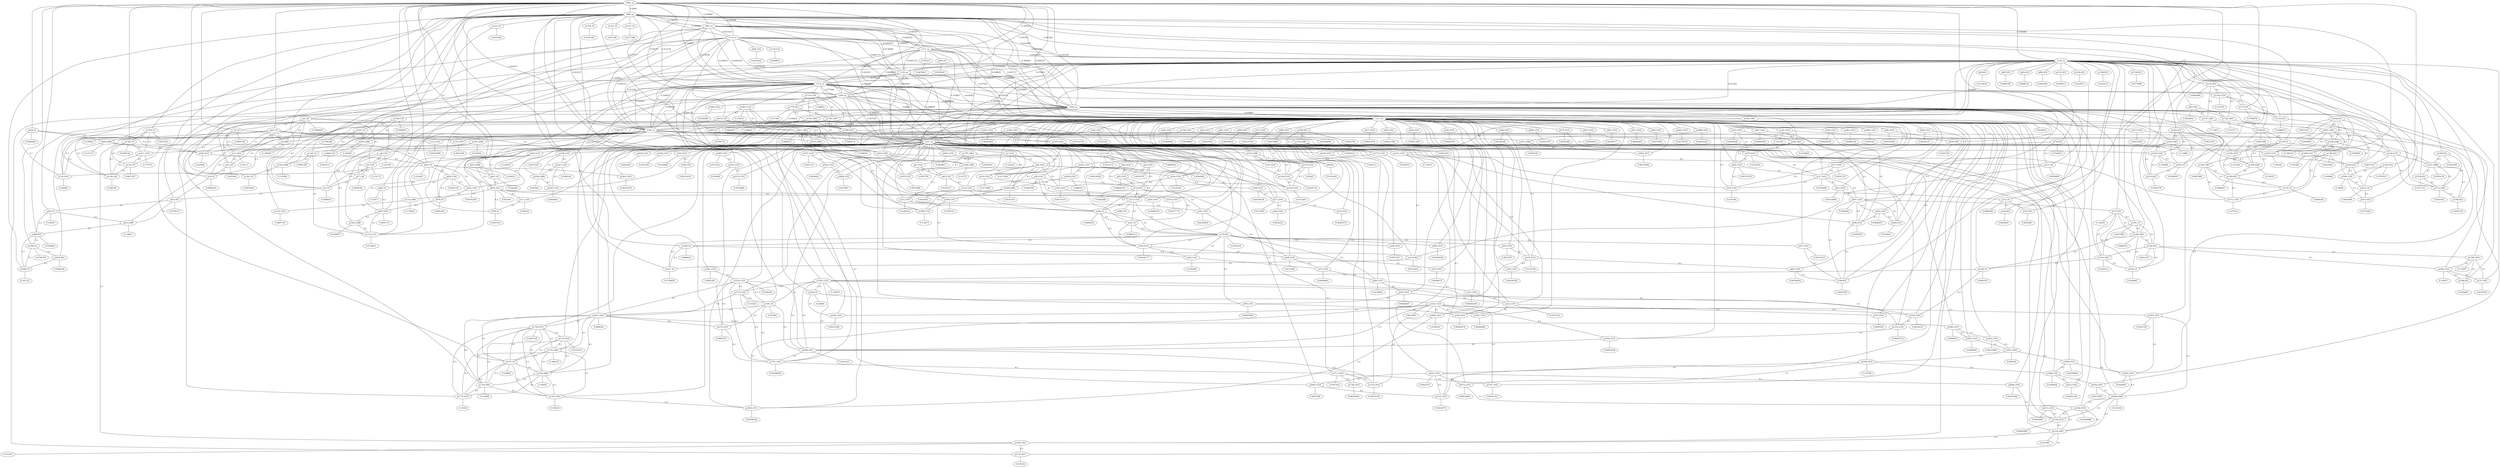 graph {
	"p2,2193" -- "c0"
	"c0" [ label="0.142522", pos="11.8237,97.9324!"];
	"p2,2193" -- "p44,1910" [label="0.1"]
	"p2,2193" -- "p61,1910" [label="0.1"]
	"p2,2193" -- "p103,1524" [label="0.1"]
	"p4,120" -- "c1"
	"c1" [ label="0.0568694", pos="54.2263,99.454!"];
	"p4,120" -- "p5,18" [label="0.1"]
	"p4,120" -- "p6,2086" [label="0.1"]
	"p4,120" -- "p8,2193" [label="0.1"]
	"p4,120" -- "p9,1524" [label="0.1"]
	"p4,120" -- "p11,1910" [label="0.1"]
	"p4,120" -- "p18,18" [label="0.1"]
	"p4,120" -- "p19,19" [label="0.1"]
	"p5,18" -- "c9"
	"c9" [ label="0.0694764", pos="62.9084,99.5173!"];
	"p5,18" -- "p6,2086" [label="0.1"]
	"p5,18" -- "p11,1910" [label="0.1"]
	"p5,18" -- "p16,120" [label="0.1"]
	"p6,2086" -- "c11"
	"c11" [ label="0.148559", pos="62.9979,99.4627!"];
	"p6,2086" -- "p11,1910" [label="0.1"]
	"p6,2086" -- "p16,120" [label="0.1"]
	"p6,2086" -- "p18,18" [label="0.1"]
	"p8,2193" -- "c12"
	"c12" [ label="0.191795", pos="45.3782,99.3213!"];
	"p8,2193" -- "p9,1524" [label="0.1"]
	"p8,2193" -- "p17,120" [label="0.1"]
	"p8,2193" -- "p19,19" [label="0.1"]
	"p9,1524" -- "c14"
	"c14" [ label="0.132172", pos="45.5682,99.3288!"];
	"p9,1524" -- "p17,120" [label="0.1"]
	"p9,1524" -- "p19,19" [label="0.1"]
	"p11,1910" -- "c15"
	"c15" [ label="0.16111", pos="63.1836,99.4218!"];
	"p11,1910" -- "p16,120" [label="0.1"]
	"p11,1910" -- "p18,18" [label="0.1"]
	"p13,2193" -- "c16"
	"c16" [ label="0.0212172", pos="17.2754,97.8716!"];
	"p13,2193" -- "p42,1910" [label="0.1"]
	"p13,2193" -- "p59,1910" [label="0.1"]
	"p13,2193" -- "p66,852" [label="0.1"]
	"p16,120" -- "c18"
	"c18" [ label="0.087464", pos="63.2299,99.1855!"];
	"p16,120" -- "p18,18" [label="0.1"]
	"p17,120" -- "c24"
	"c24" [ label="0.0848762", pos="45.2832,99.0046!"];
	"p17,120" -- "p19,19" [label="0.1"]
	"p18,18" -- "c32"
	"c32" [ label="0.0580293", pos="61.9515,90.4938!"];
	"p18,18" -- "p451,852" [label="0.1"]
	"p19,19" -- "c38"
	"c38" [ label="0.0586814", pos="46.5006,90.4053!"];
	"p19,19" -- "p451,852" [label="0.1"]
	"p29,2193" -- "c45"
	"c45" [ label="0.0993358", pos="13.6007,97.1271!"];
	"p29,2193" -- "p114,1910" [label="0.1"]
	"p29,2193" -- "p120,852" [label="0.1"]
	"p29,2193" -- "p123,1524" [label="0.1"]
	"p29,2193" -- "p146,18" [label="0.1"]
	"p42,1910" -- "c47"
	"c47" [ label="0.0019275", pos="15.3567,97.0042!"];
	"p42,1910" -- "p62,2193" [label="0.1"]
	"p42,1910" -- "p120,852" [label="0.1"]
	"p44,1910" -- "c48"
	"c48" [ label="0.0172282", pos="8.92765,94.2651!"];
	"p44,1910" -- "p85,2193" [label="0.1"]
	"p44,1910" -- "p103,1524" [label="0.1"]
	"p44,1910" -- "p153,2193" [label="0.1"]
	"p44,1910" -- "p160,1524" [label="0.1"]
	"p44,1910" -- "p165,2193" [label="0.1"]
	"p44,1910" -- "p217,2193" [label="0.1"]
	"p59,1910" -- "c50"
	"c50" [ label="0.00220024", pos="16.1513,95.9276!"];
	"p59,1910" -- "p62,2193" [label="0.1"]
	"p59,1910" -- "p120,852" [label="0.1"]
	"p61,1910" -- "c52"
	"c52" [ label="0.0387785", pos="9.09263,95.6397!"];
	"p61,1910" -- "p85,2193" [label="0.1"]
	"p62,2193" -- "c54"
	"c54" [ label="0.00644555", pos="14.4585,96.0921!"];
	"p62,2193" -- "p120,852" [label="0.1"]
	"p62,2193" -- "p123,1524" [label="0.1"]
	"p66,852" -- "c55"
	"c55" [ label="0.0101605", pos="19.7313,96.1707!"];
	"p85,2193" -- "c64"
	"c64" [ label="0.0105517", pos="10.1937,95.5317!"];
	"p85,2193" -- "p114,1910" [label="0.1"]
	"p90,852" -- "c69"
	"c69" [ label="0.0114834", pos="21.4779,95.4977!"];
	"p103,1524" -- "c74"
	"c74" [ label="0.0175986", pos="7.50011,94.7146!"];
	"p103,1524" -- "p165,2193" [label="0.1"]
	"p114,1910" -- "c76"
	"c76" [ label="0.0026055", pos="11.1254,94.5702!"];
	"p114,1910" -- "p123,1524" [label="0.1"]
	"p114,1910" -- "p146,18" [label="0.1"]
	"p114,1910" -- "p153,2193" [label="0.1"]
	"p120,852" -- "c78"
	"c78" [ label="0.0582468", pos="24.7301,94.5148!"];
	"p120,852" -- "p123,1524" [label="0.1"]
	"p120,852" -- "p131,18" [label="0.1"]
	"p120,852" -- "p146,18" [label="0.1"]
	"p120,852" -- "p163,19" [label="0.1"]
	"p123,1524" -- "c87"
	"c87" [ label="0.0961701", pos="13.1915,94.4514!"];
	"p123,1524" -- "p146,18" [label="0.1"]
	"p123,1524" -- "p163,19" [label="0.1"]
	"p123,1524" -- "p178,852" [label="0.1"]
	"p131,18" -- "c89"
	"c89" [ label="0.0680246", pos="36.358,94.5036!"];
	"p131,18" -- "p144,852" [label="0.1"]
	"p131,18" -- "p167,852" [label="0.1"]
	"p142,1910" -- "c91"
	"c91" [ label="0.0233322", pos="5.06556,93.7244!"];
	"p142,1910" -- "p160,1524" [label="0.1"]
	"p144,852" -- "c95"
	"c95" [ label="0.0465805", pos="36.8633,93.9053!"];
	"p145,1910" -- "c100"
	"c100" [ label="0.125329", pos="2.84277,92.484!"];
	"p145,1910" -- "p200,1863" [label="0.1"]
	"p145,1910" -- "p244,1863" [label="0.1"]
	"p146,18" -- "c102"
	"c102" [ label="0.0696934", pos="12.7645,94.0251!"];
	"p146,18" -- "p163,19" [label="0.1"]
	"p146,18" -- "p178,852" [label="0.1"]
	"p146,18" -- "p184,1910" [label="0.1"]
	"p153,2193" -- "c104"
	"c104" [ label="0.0196332", pos="9.94957,93.3567!"];
	"p153,2193" -- "p184,1910" [label="0.1"]
	"p153,2193" -- "p191,1910" [label="0.1"]
	"p160,1524" -- "c105"
	"c105" [ label="0.0145581", pos="6.74217,93.3378!"];
	"p160,1524" -- "p165,2193" [label="0.1"]
	"p160,1524" -- "p189,1910" [label="0.1"]
	"p163,19" -- "c107"
	"c107" [ label="0.0487213", pos="12.821,93.5109!"];
	"p163,19" -- "p178,852" [label="0.1"]
	"p163,19" -- "p184,1910" [label="0.1"]
	"p165,2193" -- "c108"
	"c108" [ label="0.00574331", pos="7.67268,92.9751!"];
	"p165,2193" -- "p191,1910" [label="0.1"]
	"p167,852" -- "c109"
	"c109" [ label="0.0625891", pos="36.7726,87.7184!"];
	"p178,852" -- "c117"
	"c117" [ label="0.0543414", pos="12.9991,78.6252!"];
	"p178,852" -- "p184,1910" [label="0.1"]
	"p178,852" -- "p202,2193" [label="0.1"]
	"p178,852" -- "p249,2193" [label="0.1"]
	"p178,852" -- "p309,2193" [label="0.1"]
	"p178,852" -- "p338,1910" [label="0.1"]
	"p178,852" -- "p400,1910" [label="0.1"]
	"p178,852" -- "p552,1910" [label="0.1"]
	"p178,852" -- "p597,1910" [label="0.1"]
	"p178,852" -- "p1209,18" [label="0.1"]
	"p178,852" -- "p1217,19" [label="0.1"]
	"p184,1910" -- "c125"
	"c125" [ label="0.00206777", pos="10.9705,92.4946!"];
	"p184,1910" -- "p202,2193" [label="0.1"]
	"p184,1910" -- "p206,2193" [label="0.1"]
	"p189,1910" -- "c126"
	"c126" [ label="0.00196728", pos="4.78798,91.8912!"];
	"p189,1910" -- "p217,2193" [label="0.1"]
	"p191,1910" -- "c128"
	"c128" [ label="0.00218629", pos="8.87231,92.2511!"];
	"p191,1910" -- "p206,2193" [label="0.1"]
	"p200,1863" -- "c131"
	"c131" [ label="0.0253702", pos="1.80312,91.3235!"];
	"p202,2193" -- "c133"
	"c133" [ label="0.0186481", pos="11.699,91.3348!"];
	"p202,2193" -- "p231,1910" [label="0.1"]
	"p206,2193" -- "c135"
	"c135" [ label="0.0115269", pos="9.75526,91.233!"];
	"p206,2193" -- "p231,1910" [label="0.1"]
	"p206,2193" -- "p235,1910" [label="0.1"]
	"p217,2193" -- "c137"
	"c137" [ label="0.0133483", pos="5.60328,90.8145!"];
	"p217,2193" -- "p219,1910" [label="0.1"]
	"p217,2193" -- "p242,1910" [label="0.1"]
	"p219,1910" -- "c138"
	"c138" [ label="0.00405576", pos="6.81358,90.1522!"];
	"p231,1910" -- "c140"
	"c140" [ label="0.00206641", pos="10.6687,90.2445!"];
	"p231,1910" -- "p249,2193" [label="0.1"]
	"p233,1910" -- "c142"
	"c142" [ label="0.00260282", pos="2.60742,89.6202!"];
	"p233,1910" -- "p244,1863" [label="0.1"]
	"p233,1910" -- "p279,2193" [label="0.1"]
	"p235,1910" -- "c143"
	"c143" [ label="0.0038673", pos="8.56386,90.0305!"];
	"p242,1910" -- "c144"
	"c144" [ label="0.0028232", pos="4.37224,89.5215!"];
	"p244,1863" -- "c145"
	"c145" [ label="0.0130864", pos="0.685096,88.6002!"];
	"p244,1863" -- "p279,2193" [label="0.1"]
	"p244,1863" -- "p302,1910" [label="0.1"]
	"p244,1863" -- "p317,1812" [label="0.1"]
	"p244,1863" -- "p333,2193" [label="0.1"]
	"p249,2193" -- "c148"
	"c148" [ label="0.0158693", pos="11.7136,89.4118!"];
	"p249,2193" -- "p251,1910" [label="0.1"]
	"p249,2193" -- "p293,1910" [label="0.1"]
	"p251,1910" -- "c149"
	"c149" [ label="0.00465206", pos="9.24375,88.8135!"];
	"p251,1910" -- "p312,2193" [label="0.1"]
	"p261,1910" -- "c152"
	"c152" [ label="0.00464984", pos="7.42716,88.8733!"];
	"p275,1910" -- "c155"
	"c155" [ label="0.0022088", pos="3.20756,88.3305!"];
	"p275,1910" -- "p279,2193" [label="0.1"]
	"p277,1910" -- "c156"
	"c156" [ label="0.0031733", pos="3.51924,86.7421!"];
	"p277,1910" -- "p317,1812" [label="0.1"]
	"p277,1910" -- "p333,2193" [label="0.1"]
	"p279,2193" -- "c158"
	"c158" [ label="0.0126262", pos="1.33101,88.2918!"];
	"p279,2193" -- "p302,1910" [label="0.1"]
	"p279,2193" -- "p317,1812" [label="0.1"]
	"p291,1910" -- "c160"
	"c160" [ label="0.00355922", pos="8.33611,87.8959!"];
	"p291,1910" -- "p312,2193" [label="0.1"]
	"p292,1910" -- "c162"
	"c162" [ label="0.00398647", pos="6.08469,87.4131!"];
	"p293,1910" -- "c163"
	"c163" [ label="0.00640647", pos="8.64907,86.2616!"];
	"p293,1910" -- "p309,2193" [label="0.1"]
	"p293,1910" -- "p312,2193" [label="0.1"]
	"p302,1910" -- "c164"
	"c164" [ label="0.00372978", pos="2.08683,87.1519!"];
	"p302,1910" -- "p317,1812" [label="0.1"]
	"p302,1910" -- "p333,2193" [label="0.1"]
	"p309,2193" -- "c166"
	"c166" [ label="0.00878845", pos="11.332,87.1041!"];
	"p309,2193" -- "p330,1910" [label="0.1"]
	"p312,2193" -- "c168"
	"c168" [ label="0.0151342", pos="9.2255,86.8715!"];
	"p312,2193" -- "p316,1910" [label="0.1"]
	"p312,2193" -- "p330,1910" [label="0.1"]
	"p316,1910" -- "c169"
	"c169" [ label="0.0043556", pos="6.79581,86.3149!"];
	"p317,1812" -- "c170"
	"c170" [ label="0.0150498", pos="0.268098,84.9969!"];
	"p317,1812" -- "p333,2193" [label="0.1"]
	"p317,1812" -- "p343,1910" [label="0.1"]
	"p317,1812" -- "p407,1524" [label="0.1"]
	"p330,1910" -- "c177"
	"c177" [ label="0.00494478", pos="9.02383,84.7785!"];
	"p333,2193" -- "c179"
	"c179" [ label="0.010148", pos="1.02869,86.0686!"];
	"p338,1910" -- "c181"
	"c181" [ label="0.0076747", pos="10.5057,84.4048!"];
	"p343,1910" -- "c182"
	"c182" [ label="0.00354994", pos="3.15582,84.4702!"];
	"p343,1910" -- "p407,1524" [label="0.1"]
	"p360,1910" -- "c183"
	"c183" [ label="0.00460854", pos="4.15943,83.5774!"];
	"p373,1910" -- "c186"
	"c186" [ label="0.00237034", pos="2.86085,84.0837!"];
	"p390,1910" -- "c187"
	"c187" [ label="0.00418594", pos="4.89745,82.4158!"];
	"p390,1910" -- "p546,2193" [label="0.1"]
	"p400,1910" -- "c189"
	"c189" [ label="0.00450638", pos="10.2628,82.1832!"];
	"p407,1524" -- "c190"
	"c190" [ label="0.0264693", pos="1.31593,79.7262!"];
	"p407,1524" -- "p445,1910" [label="0.1"]
	"p407,1524" -- "p546,2193" [label="0.1"]
	"p407,1524" -- "p589,2193" [label="0.1"]
	"p407,1524" -- "p706,852" [label="0.1"]
	"p407,1524" -- "p737,852" [label="0.1"]
	"p409,1910" -- "c193"
	"c193" [ label="0.00276887", pos="8.81094,82.6053!"];
	"p417,1910" -- "c196"
	"c196" [ label="0.00657616", pos="4.79364,82.2775!"];
	"p445,1910" -- "c197"
	"c197" [ label="0.00440957", pos="4.37585,79.9915!"];
	"p445,1910" -- "p546,2193" [label="0.1"]
	"p445,1910" -- "p589,2193" [label="0.1"]
	"p451,852" -- "c198"
	"c198" [ label="0.0578373", pos="66.4045,81.4355!"];
	"p451,852" -- "p452,18" [label="0.1"]
	"p451,852" -- "p453,2086" [label="0.1"]
	"p452,18" -- "c207"
	"c207" [ label="0.106507", pos="96.2369,81.5799!"];
	"p452,18" -- "p453,2086" [label="0.1"]
	"p452,18" -- "p489,852" [label="0.1"]
	"p453,2086" -- "c210"
	"c210" [ label="0.138011", pos="96.4362,81.5714!"];
	"p453,2086" -- "p489,852" [label="0.1"]
	"p456,1910" -- "c212"
	"c212" [ label="0.00421584", pos="7.48682,81.2463!"];
	"p489,852" -- "c213"
	"c213" [ label="0.0564843", pos="96.7653,63.8492!"];
	"p489,852" -- "p1580,18" [label="0.1"]
	"p489,852" -- "p1646,19" [label="0.1"]
	"p492,627" -- "c221"
	"c221" [ label="0.0529441", pos="23.9819,81.2168!"];
	"p504,1910" -- "c231"
	"c231" [ label="0.00417463", pos="10.7648,80.8109!"];
	"p507,1910" -- "c233"
	"c233" [ label="0.00444036", pos="7.53529,79.4277!"];
	"p507,1910" -- "p589,2193" [label="0.1"]
	"p536,1910" -- "c237"
	"c237" [ label="0.00645341", pos="6.56662,80.3373!"];
	"p546,2193" -- "c239"
	"c239" [ label="0.0196451", pos="2.52683,79.9893!"];
	"p548,1910" -- "c240"
	"c240" [ label="0.00194186", pos="9.40452,79.4419!"];
	"p548,1910" -- "p576,2193" [label="0.1"]
	"p552,1910" -- "c242"
	"c242" [ label="0.0023567", pos="11.6355,79.812!"];
	"p552,1910" -- "p576,2193" [label="0.1"]
	"p560,1910" -- "c244"
	"c244" [ label="0.00293038", pos="5.21014,78.9479!"];
	"p560,1910" -- "p589,2193" [label="0.1"]
	"p576,2193" -- "c246"
	"c246" [ label="0.0114706", pos="10.3033,78.4664!"];
	"p576,2193" -- "p578,1910" [label="0.1"]
	"p576,2193" -- "p603,1910" [label="0.1"]
	"p578,1910" -- "c249"
	"c249" [ label="0.00329345", pos="8.3961,78.4012!"];
	"p589,2193" -- "c251"
	"c251" [ label="0.0108338", pos="4.18829,77.8876!"];
	"p589,2193" -- "p706,852" [label="0.1"]
	"p597,1910" -- "c252"
	"c252" [ label="0.00191516", pos="11.1731,77.4194!"];
	"p597,1910" -- "p706,852" [label="0.1"]
	"p603,1910" -- "c253"
	"c253" [ label="0.00194924", pos="9.22752,77.3462!"];
	"p603,1910" -- "p706,852" [label="0.1"]
	"p604,1910" -- "c254"
	"c254" [ label="0.00203151", pos="7.37374,77.3601!"];
	"p604,1910" -- "p706,852" [label="0.1"]
	"p620,2193" -- "c256"
	"c256" [ label="0.119019", pos="60.929,76.916!"];
	"p620,2193" -- "p632,2086" [label="0.1"]
	"p620,2193" -- "p641,18" [label="0.1"]
	"p620,2193" -- "p659,1812" [label="0.1"]
	"p627,18" -- "c259"
	"c259" [ label="0.238401", pos="69.4236,77.1261!"];
	"p627,18" -- "p629,2086" [label="0.1"]
	"p627,18" -- "p630,1910" [label="0.1"]
	"p627,18" -- "p718,1910" [label="0.1"]
	"p627,18" -- "p731,1910" [label="0.1"]
	"p627,18" -- "p735,1910" [label="0.1"]
	"p627,18" -- "p745,2193" [label="0.1"]
	"p628,18" -- "c266"
	"c266" [ label="0.0969692", pos="74.125,77.0135!"];
	"p628,18" -- "p629,2086" [label="0.1"]
	"p628,18" -- "p630,1910" [label="0.1"]
	"p628,18" -- "p718,1910" [label="0.1"]
	"p629,2086" -- "c269"
	"c269" [ label="0.141572", pos="74.2876,76.9325!"];
	"p629,2086" -- "p630,1910" [label="0.1"]
	"p629,2086" -- "p643,18" [label="0.1"]
	"p629,2086" -- "p718,1910" [label="0.1"]
	"p630,1910" -- "c270"
	"c270" [ label="0.203906", pos="74.4794,76.957!"];
	"p630,1910" -- "p643,18" [label="0.1"]
	"p632,2086" -- "c272"
	"c272" [ label="0.326032", pos="60.791,76.7142!"];
	"p632,2086" -- "p641,18" [label="0.1"]
	"p632,2086" -- "p659,1812" [label="0.1"]
	"p641,18" -- "c274"
	"c274" [ label="0.246294", pos="60.7558,76.7567!"];
	"p641,18" -- "p659,1812" [label="0.1"]
	"p643,18" -- "c280"
	"c280" [ label="0.162447", pos="74.5713,73.8481!"];
	"p643,18" -- "p718,1910" [label="0.1"]
	"p643,18" -- "p824,1524" [label="0.1"]
	"p643,18" -- "p832,1910" [label="0.1"]
	"p643,18" -- "p926,1910" [label="0.1"]
	"p643,18" -- "p1003,1910" [label="0.1"]
	"p657,852" -- "c290"
	"c290" [ label="0.0634952", pos="47.8125,71.5035!"];
	"p657,852" -- "p1146,1863" [label="0.1"]
	"p657,852" -- "p1147,1863" [label="0.1"]
	"p659,1812" -- "c298"
	"c298" [ label="0.061961", pos="60.6162,71.1487!"];
	"p659,1812" -- "p771,2193" [label="0.1"]
	"p659,1812" -- "p798,19" [label="0.1"]
	"p659,1812" -- "p920,1910" [label="0.1"]
	"p659,1812" -- "p1014,1910" [label="0.1"]
	"p659,1812" -- "p1116,2086" [label="0.1"]
	"p706,852" -- "c305"
	"c305" [ label="0.0565209", pos="7.76685,76.0098!"];
	"p718,1910" -- "c313"
	"c313" [ label="0.244405", pos="68.1163,71.6286!"];
	"p731,1910" -- "c317"
	"c317" [ label="0.00318289", pos="67.8262,75.1584!"];
	"p735,1910" -- "c318"
	"c318" [ label="0.0051365", pos="69.6663,75.1198!"];
	"p737,852" -- "c319"
	"c319" [ label="0.130283", pos="3.59037,67.2373!"];
	"p737,852" -- "p1291,19" [label="0.1"]
	"p737,852" -- "p1294,1863" [label="0.1"]
	"p737,852" -- "p1314,1863" [label="0.1"]
	"p737,852" -- "p1320,19" [label="0.1"]
	"p739,627" -- "c327"
	"c327" [ label="0.0476623", pos="21.2629,72.9469!"];
	"p745,2193" -- "c335"
	"c335" [ label="0.0318684", pos="64.1799,75.2413!"];
	"p745,2193" -- "p786,1910" [label="0.1"]
	"p771,2193" -- "c336"
	"c336" [ label="0.030144", pos="62.089,74.9953!"];
	"p771,2193" -- "p798,19" [label="0.1"]
	"p776,852" -- "c337"
	"c337" [ label="0.0744653", pos="7.85742,69.567!"];
	"p776,852" -- "p1211,2193" [label="0.1"]
	"p776,852" -- "p1215,18" [label="0.1"]
	"p786,1910" -- "c345"
	"c345" [ label="0.00235432", pos="65.4238,74.6273!"];
	"p798,19" -- "c347"
	"c347" [ label="0.0947632", pos="60.5708,74.2!"];
	"p807,852" -- "c352"
	"c352" [ label="0.0898789", pos="47.8481,73.8989!"];
	"p808,1910" -- "c357"
	"c357" [ label="0.00252767", pos="66.5054,73.8193!"];
	"p810,1910" -- "c360"
	"c360" [ label="0.00504011", pos="68.2865,73.7556!"];
	"p822,1910" -- "c362"
	"c362" [ label="0.00188717", pos="71.6296,73.384!"];
	"p824,1524" -- "c366"
	"c366" [ label="0.0500724", pos="74.4315,73.3668!"];
	"p824,1524" -- "p832,1910" [label="0.1"]
	"p824,1524" -- "p860,18" [label="0.1"]
	"p824,1524" -- "p878,18" [label="0.1"]
	"p831,1910" -- "c367"
	"c367" [ label="0.00644655", pos="66.3625,71.7592!"];
	"p832,1910" -- "c369"
	"c369" [ label="0.00792591", pos="71.4806,71.2408!"];
	"p832,1910" -- "p878,18" [label="0.1"]
	"p852,852" -- "c370"
	"c370" [ label="0.0609535", pos="91.633,72.5489!"];
	"p860,18" -- "c380"
	"c380" [ label="0.16517", pos="78.9379,72.4969!"];
	"p860,18" -- "p926,1910" [label="0.1"]
	"p878,18" -- "c387"
	"c387" [ label="0.0993324", pos="74.4034,72.1719!"];
	"p878,18" -- "p926,1910" [label="0.1"]
	"p909,1910" -- "c389"
	"c389" [ label="0.00276491", pos="69.7584,71.4245!"];
	"p920,1910" -- "c390"
	"c390" [ label="0.00466591", pos="62.9793,70.2127!"];
	"p926,1910" -- "c391"
	"c391" [ label="0.0051715", pos="71.155,69.0554!"];
	"p926,1910" -- "p1062,2086" [label="0.1"]
	"p926,1910" -- "p1123,1231" [label="0.1"]
	"p965,852" -- "c392"
	"c392" [ label="0.0622845", pos="10.45,69.6267!"];
	"p981,518" -- "c400"
	"c400" [ label="0.0522412", pos="85.0344,69.5663!"];
	"p1003,1910" -- "c409"
	"c409" [ label="0.00279578", pos="73.0286,69.0938!"];
	"p1014,1910" -- "c411"
	"c411" [ label="0.00377772", pos="63.1274,68.4974!"];
	"p1045,1910" -- "c413"
	"c413" [ label="0.00776795", pos="68.6788,68.296!"];
	"p1051,1910" -- "c415"
	"c415" [ label="0.00429926", pos="66.0379,67.6162!"];
	"p1051,1910" -- "p1123,1231" [label="0.1"]
	"p1061,1910" -- "c416"
	"c416" [ label="0.00732574", pos="67.6819,67.3332!"];
	"p1061,1910" -- "p1123,1231" [label="0.1"]
	"p1062,2086" -- "c417"
	"c417" [ label="0.0199977", pos="70.9548,67.0213!"];
	"p1062,2086" -- "p1123,1231" [label="0.1"]
	"p1091,2086" -- "c420"
	"c420" [ label="0.034592", pos="74.2516,66.3967!"];
	"p1091,2086" -- "p1105,19" [label="0.1"]
	"p1091,2086" -- "p1123,1231" [label="0.1"]
	"p1105,19" -- "c424"
	"c424" [ label="0.0905768", pos="74.6737,64.1343!"];
	"p1105,19" -- "p1123,1231" [label="0.1"]
	"p1105,19" -- "p1242,2086" [label="0.1"]
	"p1116,2086" -- "c430"
	"c430" [ label="0.179429", pos="60.6687,65.6221!"];
	"p1116,2086" -- "p1152,1812" [label="0.1"]
	"p1123,1231" -- "c431"
	"c431" [ label="0.0739815", pos="68.9868,65.4787!"];
	"p1142,852" -- "c439"
	"c439" [ label="0.0685844", pos="33.7411,65.3595!"];
	"p1142,852" -- "p1146,1863" [label="0.1"]
	"p1142,852" -- "p1147,1863" [label="0.1"]
	"p1142,852" -- "p1158,1524" [label="0.1"]
	"p1142,852" -- "p1174,18" [label="0.1"]
	"p1146,1863" -- "c449"
	"c449" [ label="0.123577", pos="47.9595,65.4864!"];
	"p1146,1863" -- "p1196,852" [label="0.1"]
	"p1147,1863" -- "c451"
	"c451" [ label="0.113853", pos="47.9723,65.4726!"];
	"p1147,1863" -- "p1196,852" [label="0.1"]
	"p1152,1812" -- "c452"
	"c452" [ label="0.0607716", pos="58.1501,65.4437!"];
	"p1158,1524" -- "c460"
	"c460" [ label="0.121078", pos="18.2098,65.279!"];
	"p1158,1524" -- "p1174,18" [label="0.1"]
	"p1158,1524" -- "p1193,852" [label="0.1"]
	"p1174,18" -- "c462"
	"c462" [ label="0.0700676", pos="17.9254,64.8669!"];
	"p1174,18" -- "p1193,852" [label="0.1"]
	"p1193,852" -- "c464"
	"c464" [ label="0.0588475", pos="17.9259,57.4356!"];
	"p1193,852" -- "p1516,2193" [label="0.1"]
	"p1196,852" -- "c472"
	"c472" [ label="0.0607306", pos="47.9383,58.6642!"];
	"p1196,852" -- "p1359,19" [label="0.1"]
	"p1196,852" -- "p1365,1910" [label="0.1"]
	"p1196,852" -- "p1368,2086" [label="0.1"]
	"p1209,18" -- "c481"
	"c481" [ label="0.0866651", pos="13.0905,63.914!"];
	"p1209,18" -- "p1216,852" [label="0.1"]
	"p1209,18" -- "p1217,19" [label="0.1"]
	"p1211,2193" -- "c483"
	"c483" [ label="0.174471", pos="7.96861,63.6991!"];
	"p1211,2193" -- "p1215,18" [label="0.1"]
	"p1211,2193" -- "p1216,852" [label="0.1"]
	"p1215,18" -- "c486"
	"c486" [ label="0.0658899", pos="8.30295,63.6524!"];
	"p1215,18" -- "p1216,852" [label="0.1"]
	"p1216,852" -- "c488"
	"c488" [ label="0.0514616", pos="10.4891,63.5334!"];
	"p1216,852" -- "p1217,19" [label="0.1"]
	"p1217,19" -- "c497"
	"c497" [ label="0.0738958", pos="12.7764,63.5817!"];
	"p1223,19" -- "c500"
	"c500" [ label="0.0631836", pos="74.6673,62.4434!"];
	"p1223,19" -- "p1242,2086" [label="0.1"]
	"p1231,852" -- "c502"
	"c502" [ label="0.0495471", pos="85.119,62.2229!"];
	"p1238,852" -- "c510"
	"c510" [ label="0.0418871", pos="94.8466,62.2471!"];
	"p1242,2086" -- "c519"
	"c519" [ label="0.119594", pos="74.9029,62.176!"];
	"p1242,2086" -- "p1243,19" [label="0.1"]
	"p1243,19" -- "c523"
	"c523" [ label="0.0455616", pos="75.8427,62.0788!"];
	"p1290,852" -- "c528"
	"c528" [ label="0.0603649", pos="60.6932,56.6971!"];
	"p1290,852" -- "p1360,1863" [label="0.1"]
	"p1290,852" -- "p1370,19" [label="0.1"]
	"p1290,852" -- "p1371,2193" [label="0.1"]
	"p1291,19" -- "c537"
	"c537" [ label="0.0837845", pos="3.9207,58.8496!"];
	"p1291,19" -- "p1294,1863" [label="0.1"]
	"p1291,19" -- "p1295,852" [label="0.1"]
	"p1291,19" -- "p1314,1863" [label="0.1"]
	"p1294,1863" -- "c540"
	"c540" [ label="0.0689551", pos="4.22177,58.4221!"];
	"p1294,1863" -- "p1295,852" [label="0.1"]
	"p1294,1863" -- "p1320,19" [label="0.1"]
	"p1294,1863" -- "p1338,19" [label="0.1"]
	"p1295,852" -- "c541"
	"c541" [ label="0.0612075", pos="8.90963,58.4661!"];
	"p1295,852" -- "p1296,1863" [label="0.1"]
	"p1295,852" -- "p1299,1524" [label="0.1"]
	"p1295,852" -- "p1314,1863" [label="0.1"]
	"p1295,852" -- "p1320,19" [label="0.1"]
	"p1296,1863" -- "c550"
	"c550" [ label="0.112097", pos="12.7598,58.351!"];
	"p1296,1863" -- "p1299,1524" [label="0.1"]
	"p1296,1863" -- "p1308,852" [label="0.1"]
	"p1296,1863" -- "p1317,852" [label="0.1"]
	"p1299,1524" -- "c553"
	"c553" [ label="0.138257", pos="13.0635,58.1242!"];
	"p1299,1524" -- "p1308,852" [label="0.1"]
	"p1299,1524" -- "p1317,852" [label="0.1"]
	"p1302,19" -- "c555"
	"c555" [ label="0.0552303", pos="69.3177,58.1029!"];
	"p1303,19" -- "c559"
	"c559" [ label="0.0910301", pos="71.8903,58.1756!"];
	"p1303,19" -- "p1304,18" [label="0.1"]
	"p1303,19" -- "p1311,2193" [label="0.1"]
	"p1303,19" -- "p1336,518" [label="0.1"]
	"p1304,18" -- "c565"
	"c565" [ label="0.0649334", pos="74.3904,58.1023!"];
	"p1304,18" -- "p1311,2193" [label="0.1"]
	"p1304,18" -- "p1323,19" [label="0.1"]
	"p1304,18" -- "p1336,518" [label="0.1"]
	"p1308,852" -- "c570"
	"c570" [ label="0.0500601", pos="13.1363,57.9316!"];
	"p1311,2193" -- "c573"
	"c573" [ label="0.177072", pos="74.7123,57.9468!"];
	"p1311,2193" -- "p1323,19" [label="0.1"]
	"p1311,2193" -- "p1336,518" [label="0.1"]
	"p1314,1863" -- "c576"
	"c576" [ label="0.0365013", pos="4.77227,57.4813!"];
	"p1314,1863" -- "p1320,19" [label="0.1"]
	"p1314,1863" -- "p1338,19" [label="0.1"]
	"p1317,852" -- "c578"
	"c578" [ label="0.0534102", pos="13.1459,54.9317!"];
	"p1320,19" -- "c587"
	"c587" [ label="0.0246807", pos="4.55383,57.6614!"];
	"p1322,19" -- "c592"
	"c592" [ label="0.061186", pos="68.8129,57.1715!"];
	"p1323,19" -- "c598"
	"c598" [ label="0.0617457", pos="74.7249,57.7218!"];
	"p1323,19" -- "p1336,518" [label="0.1"]
	"p1336,518" -- "c600"
	"c600" [ label="0.048336", pos="74.7667,52.3651!"];
	"p1337,19" -- "c611"
	"c611" [ label="0.0277298", pos="68.6218,56.7474!"];
	"p1338,19" -- "c619"
	"c619" [ label="0.0845553", pos="4.77315,53.8353!"];
	"p1338,19" -- "p1392,1524" [label="0.1"]
	"p1338,19" -- "p1529,1910" [label="0.1"]
	"p1359,19" -- "c625"
	"c625" [ label="0.0784965", pos="47.9836,52.8107!"];
	"p1359,19" -- "p1365,1910" [label="0.1"]
	"p1359,19" -- "p1368,2086" [label="0.1"]
	"p1359,19" -- "p1369,852" [label="0.1"]
	"p1360,1863" -- "c628"
	"c628" [ label="0.0967988", pos="60.6737,52.8692!"];
	"p1360,1863" -- "p1369,852" [label="0.1"]
	"p1360,1863" -- "p1370,19" [label="0.1"]
	"p1360,1863" -- "p1371,2193" [label="0.1"]
	"p1365,1910" -- "c630"
	"c630" [ label="0.161295", pos="48.0636,52.5924!"];
	"p1365,1910" -- "p1368,2086" [label="0.1"]
	"p1365,1910" -- "p1369,852" [label="0.1"]
	"p1368,2086" -- "c632"
	"c632" [ label="0.136327", pos="48.2515,52.5452!"];
	"p1368,2086" -- "p1369,852" [label="0.1"]
	"p1369,852" -- "c633"
	"c633" [ label="0.0606447", pos="54.2774,52.4504!"];
	"p1369,852" -- "p1370,19" [label="0.1"]
	"p1369,852" -- "p1371,2193" [label="0.1"]
	"p1370,19" -- "c642"
	"c642" [ label="0.0696202", pos="60.4416,52.5129!"];
	"p1370,19" -- "p1371,2193" [label="0.1"]
	"p1371,2193" -- "c644"
	"c644" [ label="0.157514", pos="60.6017,52.5264!"];
	"p1374,518" -- "c645"
	"c645" [ label="0.0639651", pos="71.7066,52.4455!"];
	"p1392,1524" -- "c654"
	"c654" [ label="0.139678", pos="5.29979,48.8044!"];
	"p1392,1524" -- "p1420,19" [label="0.1"]
	"p1392,1524" -- "p1529,1910" [label="0.1"]
	"p1392,1524" -- "p1552,2193" [label="0.1"]
	"p1392,1524" -- "p1572,2193" [label="0.1"]
	"p1392,1524" -- "p1583,19" [label="0.1"]
	"p1392,1524" -- "p1666,2193" [label="0.1"]
	"p1392,1524" -- "p1701,1910" [label="0.1"]
	"p1399,852" -- "c656"
	"c656" [ label="0.0542273", pos="51.9624,49.3225!"];
	"p1420,19" -- "c672"
	"c672" [ label="0.02806", pos="2.96062,51.0377!"];
	"p1420,19" -- "p1432,1524" [label="0.1"]
	"p1420,19" -- "p1463,1910" [label="0.1"]
	"p1432,1524" -- "c677"
	"c677" [ label="0.0415083", pos="2.85017,44.1548!"];
	"p1432,1524" -- "p1463,1910" [label="0.1"]
	"p1432,1524" -- "p1529,1910" [label="0.1"]
	"p1432,1524" -- "p1594,1910" [label="0.1"]
	"p1432,1524" -- "p1666,2193" [label="0.1"]
	"p1432,1524" -- "p1723,1910" [label="0.1"]
	"p1432,1524" -- "p1747,1910" [label="0.1"]
	"p1432,1524" -- "p1804,1910" [label="0.1"]
	"p1432,1524" -- "p1826,2193" [label="0.1"]
	"p1432,1524" -- "p1901,1910" [label="0.1"]
	"p1432,1524" -- "p1910,1910" [label="0.1"]
	"p1442,852" -- "c678"
	"c678" [ label="0.0622279", pos="56.5587,50.2018!"];
	"p1442,852" -- "p1443,1863" [label="0.1"]
	"p1442,852" -- "p1450,2193" [label="0.1"]
	"p1442,852" -- "p1454,19" [label="0.1"]
	"p1443,1863" -- "c687"
	"c687" [ label="0.110802", pos="60.3878,50.0989!"];
	"p1443,1863" -- "p1450,2193" [label="0.1"]
	"p1443,1863" -- "p1454,19" [label="0.1"]
	"p1443,1863" -- "p1519,852" [label="0.1"]
	"p1446,852" -- "c688"
	"c688" [ label="0.0673247", pos="30.8615,50.0028!"];
	"p1446,852" -- "p1447,1863" [label="0.1"]
	"p1446,852" -- "p1448,2086" [label="0.1"]
	"p1446,852" -- "p1449,2193" [label="0.1"]
	"p1446,852" -- "p1453,2193" [label="0.1"]
	"p1446,852" -- "p1516,2193" [label="0.1"]
	"p1447,1863" -- "c697"
	"c697" [ label="0.0928665", pos="43.2957,49.903!"];
	"p1447,1863" -- "p1448,2086" [label="0.1"]
	"p1447,1863" -- "p1449,2193" [label="0.1"]
	"p1447,1863" -- "p1453,2193" [label="0.1"]
	"p1447,1863" -- "p1458,852" [label="0.1"]
	"p1448,2086" -- "c699"
	"c699" [ label="0.184253", pos="43.527,49.912!"];
	"p1448,2086" -- "p1449,2193" [label="0.1"]
	"p1448,2086" -- "p1453,2193" [label="0.1"]
	"p1448,2086" -- "p1458,852" [label="0.1"]
	"p1449,2193" -- "c700"
	"c700" [ label="0.185389", pos="43.6975,49.9371!"];
	"p1449,2193" -- "p1458,852" [label="0.1"]
	"p1450,2193" -- "c703"
	"c703" [ label="0.120499", pos="60.7157,50.0404!"];
	"p1450,2193" -- "p1454,19" [label="0.1"]
	"p1450,2193" -- "p1519,852" [label="0.1"]
	"p1453,2193" -- "c704"
	"c704" [ label="0.196162", pos="43.7706,49.8994!"];
	"p1453,2193" -- "p1458,852" [label="0.1"]
	"p1454,19" -- "c707"
	"c707" [ label="0.0566567", pos="60.8453,49.758!"];
	"p1454,19" -- "p1519,852" [label="0.1"]
	"p1458,852" -- "c709"
	"c709" [ label="0.104866", pos="43.5248,48.2613!"];
	"p1458,852" -- "p1596,2193" [label="0.1"]
	"p1458,852" -- "p1612,18" [label="0.1"]
	"p1463,1910" -- "c719"
	"c719" [ label="0.00212586", pos="2.5101,49.3552!"];
	"p1481,2193" -- "c721"
	"c721" [ label="0.0892301", pos="12.9222,49.1596!"];
	"p1481,2193" -- "p1524,1524" [label="0.1"]
	"p1500,852" -- "c722"
	"c722" [ label="0.0436336", pos="21.6287,48.1748!"];
	"p1500,852" -- "p1557,2086" [label="0.1"]
	"p1500,852" -- "p1573,1863" [label="0.1"]
	"p1516,2193" -- "c730"
	"c730" [ label="0.0637274", pos="18.5744,48.2328!"];
	"p1516,2193" -- "p1557,2086" [label="0.1"]
	"p1516,2193" -- "p1573,1863" [label="0.1"]
	"p1518,852" -- "c732"
	"c732" [ label="0.0573698", pos="56.1743,48.1846!"];
	"p1519,852" -- "c740"
	"c740" [ label="0.0595578", pos="60.7813,48.2321!"];
	"p1524,1524" -- "c748"
	"c748" [ label="0.0596262", pos="9.59122,47.7326!"];
	"p1524,1524" -- "p1572,2193" [label="0.1"]
	"p1524,1524" -- "p1583,19" [label="0.1"]
	"p1524,1524" -- "p1637,1910" [label="0.1"]
	"p1524,1524" -- "p1666,2193" [label="0.1"]
	"p1524,1524" -- "p1673,2193" [label="0.1"]
	"p1524,1524" -- "p1701,1910" [label="0.1"]
	"p1529,1910" -- "c756"
	"c756" [ label="0.00320331", pos="3.41359,48.3839!"];
	"p1529,1910" -- "p1552,2193" [label="0.1"]
	"p1549,518" -- "c758"
	"c758" [ label="0.0580041", pos="68.9481,47.5773!"];
	"p1549,518" -- "p1561,19" [label="0.1"]
	"p1549,518" -- "p1603,2086" [label="0.1"]
	"p1552,2193" -- "c767"
	"c767" [ label="0.00678723", pos="4.37153,47.4647!"];
	"p1552,2193" -- "p1594,1910" [label="0.1"]
	"p1557,2086" -- "c768"
	"c768" [ label="0.0505119", pos="19.8219,47.0077!"];
	"p1557,2086" -- "p1558,852" [label="0.1"]
	"p1557,2086" -- "p1573,1863" [label="0.1"]
	"p1557,2086" -- "p1584,852" [label="0.1"]
	"p1558,852" -- "c771"
	"c771" [ label="0.0317151", pos="21.5862,47.0659!"];
	"p1558,852" -- "p1573,1863" [label="0.1"]
	"p1561,19" -- "c777"
	"c777" [ label="0.0780368", pos="69.037,46.9631!"];
	"p1561,19" -- "p1603,2086" [label="0.1"]
	"p1561,19" -- "p1604,518" [label="0.1"]
	"p1563,852" -- "c782"
	"c782" [ label="0.0793515", pos="43.4137,46.85!"];
	"p1563,852" -- "p1596,2193" [label="0.1"]
	"p1563,852" -- "p1612,18" [label="0.1"]
	"p1572,2193" -- "c786"
	"c786" [ label="0.103243", pos="5.80933,46.776!"];
	"p1572,2193" -- "p1583,19" [label="0.1"]
	"p1572,2193" -- "p1637,1910" [label="0.1"]
	"p1572,2193" -- "p1701,1910" [label="0.1"]
	"p1573,1863" -- "c789"
	"c789" [ label="0.0541652", pos="20.6814,46.6477!"];
	"p1573,1863" -- "p1584,852" [label="0.1"]
	"p1580,18" -- "c791"
	"c791" [ label="0.0786748", pos="96.8397,46.6841!"];
	"p1580,18" -- "p1645,852" [label="0.1"]
	"p1580,18" -- "p1646,19" [label="0.1"]
	"p1583,19" -- "c795"
	"c795" [ label="0.053661", pos="6.31627,46.4762!"];
	"p1583,19" -- "p1637,1910" [label="0.1"]
	"p1583,19" -- "p1666,2193" [label="0.1"]
	"p1583,19" -- "p1673,2193" [label="0.1"]
	"p1583,19" -- "p1701,1910" [label="0.1"]
	"p1584,852" -- "c804"
	"c804" [ label="0.0505154", pos="21.2172,46.574!"];
	"p1594,1910" -- "c809"
	"c809" [ label="0.00876168", pos="3.30478,46.3348!"];
	"p1594,1910" -- "p1666,2193" [label="0.1"]
	"p1596,2193" -- "c810"
	"c810" [ label="0.19058", pos="43.3368,46.5497!"];
	"p1596,2193" -- "p1612,18" [label="0.1"]
	"p1596,2193" -- "p1613,852" [label="0.1"]
	"p1603,2086" -- "c812"
	"c812" [ label="0.165987", pos="69.1634,46.6204!"];
	"p1603,2086" -- "p1604,518" [label="0.1"]
	"p1604,518" -- "c813"
	"c813" [ label="0.0435111", pos="74.2905,46.5645!"];
	"p1612,18" -- "c822"
	"c822" [ label="0.0830494", pos="43.6995,46.4872!"];
	"p1612,18" -- "p1613,852" [label="0.1"]
	"p1613,852" -- "c824"
	"c824" [ label="0.0575462", pos="52.4374,46.4241!"];
	"p1637,1910" -- "c833"
	"c833" [ label="0.0989561", pos="10.9855,41.99!"];
	"p1637,1910" -- "p1673,2193" [label="0.1"]
	"p1637,1910" -- "p1730,2193" [label="0.1"]
	"p1637,1910" -- "p1753,1863" [label="0.1"]
	"p1637,1910" -- "p1757,19" [label="0.1"]
	"p1637,1910" -- "p1758,2086" [label="0.1"]
	"p1637,1910" -- "p1759,1863" [label="0.1"]
	"p1637,1910" -- "p1885,2193" [label="0.1"]
	"p1645,852" -- "c841"
	"c841" [ label="0.0586256", pos="92.8399,46.368!"];
	"p1645,852" -- "p1646,19" [label="0.1"]
	"p1646,19" -- "c850"
	"c850" [ label="0.101323", pos="96.4926,46.3197!"];
	"p1666,2193" -- "c852"
	"c852" [ label="0.0501227", pos="4.14998,45.3557!"];
	"p1666,2193" -- "p1701,1910" [label="0.1"]
	"p1666,2193" -- "p1723,1910" [label="0.1"]
	"p1673,2193" -- "c854"
	"c854" [ label="0.0663187", pos="7.42424,45.8144!"];
	"p1673,2193" -- "p1701,1910" [label="0.1"]
	"p1695,852" -- "c855"
	"c855" [ label="0.0952756", pos="91.7166,43.6607!"];
	"p1695,852" -- "p1762,2086" [label="0.1"]
	"p1695,852" -- "p1773,1524" [label="0.1"]
	"p1701,1910" -- "c863"
	"c863" [ label="0.00298669", pos="5.24912,44.5911!"];
	"p1701,1910" -- "p1717,2193" [label="0.1"]
	"p1717,2193" -- "c864"
	"c864" [ label="0.0187933", pos="5.99995,43.4684!"];
	"p1717,2193" -- "p1723,1910" [label="0.1"]
	"p1717,2193" -- "p1738,1910" [label="0.1"]
	"p1717,2193" -- "p1747,1910" [label="0.1"]
	"p1723,1910" -- "c867"
	"c867" [ label="0.00470108", pos="4.12344,43.385!"];
	"p1730,2193" -- "c868"
	"c868" [ label="0.0830728", pos="11.5172,42.6583!"];
	"p1730,2193" -- "p1735,1910" [label="0.1"]
	"p1730,2193" -- "p1753,1863" [label="0.1"]
	"p1730,2193" -- "p1757,19" [label="0.1"]
	"p1730,2193" -- "p1758,2086" [label="0.1"]
	"p1730,2193" -- "p1759,1863" [label="0.1"]
	"p1730,2193" -- "p1767,1910" [label="0.1"]
	"p1730,2193" -- "p1776,1910" [label="0.1"]
	"p1735,1910" -- "c871"
	"c871" [ label="0.0325293", pos="11.9402,42.7752!"];
	"p1735,1910" -- "p1753,1863" [label="0.1"]
	"p1735,1910" -- "p1757,19" [label="0.1"]
	"p1735,1910" -- "p1758,2086" [label="0.1"]
	"p1735,1910" -- "p1759,1863" [label="0.1"]
	"p1738,1910" -- "c872"
	"c872" [ label="0.00200463", pos="6.92734,42.5068!"];
	"p1747,1910" -- "c874"
	"c874" [ label="0.00361523", pos="4.8677,42.282!"];
	"p1748,1910" -- "c875"
	"c875" [ label="0.00368864", pos="7.69095,41.3226!"];
	"p1748,1910" -- "p1826,2193" [label="0.1"]
	"p1753,1863" -- "c878"
	"c878" [ label="0.188159", pos="10.9404,42.0461!"];
	"p1753,1863" -- "p1757,19" [label="0.1"]
	"p1753,1863" -- "p1758,2086" [label="0.1"]
	"p1753,1863" -- "p1767,1910" [label="0.1"]
	"p1753,1863" -- "p1776,1910" [label="0.1"]
	"p1757,19" -- "c881"
	"c881" [ label="0.224895", pos="10.7502,42.1249!"];
	"p1757,19" -- "p1758,2086" [label="0.1"]
	"p1757,19" -- "p1759,1863" [label="0.1"]
	"p1757,19" -- "p1767,1910" [label="0.1"]
	"p1757,19" -- "p1776,1910" [label="0.1"]
	"p1758,2086" -- "c888"
	"c888" [ label="0.184587", pos="10.7261,42.0168!"];
	"p1758,2086" -- "p1759,1863" [label="0.1"]
	"p1758,2086" -- "p1767,1910" [label="0.1"]
	"p1758,2086" -- "p1776,1910" [label="0.1"]
	"p1759,1863" -- "c891"
	"c891" [ label="0.210808", pos="10.961,42.089!"];
	"p1759,1863" -- "p1767,1910" [label="0.1"]
	"p1759,1863" -- "p1776,1910" [label="0.1"]
	"p1762,2086" -- "c893"
	"c893" [ label="0.0833293", pos="91.3044,41.6356!"];
	"p1762,2086" -- "p1773,1524" [label="0.1"]
	"p1767,1910" -- "c895"
	"c895" [ label="0.105616", pos="9.50472,40.742!"];
	"p1767,1910" -- "p1826,2193" [label="0.1"]
	"p1773,1524" -- "c896"
	"c896" [ label="0.0595073", pos="89.2863,40.5727!"];
	"p1773,1524" -- "p1812,1231" [label="0.1"]
	"p1776,1910" -- "c898"
	"c898" [ label="0.10169", pos="9.63071,40.8988!"];
	"p1778,1524" -- "c899"
	"c899" [ label="0.149822", pos="21.8732,40.3846!"];
	"p1778,1524" -- "p1779,1812" [label="0.1"]
	"p1778,1524" -- "p1783,1863" [label="0.1"]
	"p1778,1524" -- "p1785,1863" [label="0.1"]
	"p1778,1524" -- "p1788,1812" [label="0.1"]
	"p1779,1812" -- "c904"
	"c904" [ label="0.107169", pos="21.9297,40.5058!"];
	"p1779,1812" -- "p1783,1863" [label="0.1"]
	"p1779,1812" -- "p1785,1863" [label="0.1"]
	"p1783,1863" -- "c908"
	"c908" [ label="0.0842671", pos="31.5974,37.8427!"];
	"p1783,1863" -- "p1788,1812" [label="0.1"]
	"p1783,1863" -- "p1970,19" [label="0.1"]
	"p1785,1863" -- "c912"
	"c912" [ label="0.109832", pos="21.6009,40.3038!"];
	"p1785,1863" -- "p1788,1812" [label="0.1"]
	"p1788,1812" -- "c913"
	"c913" [ label="0.0469731", pos="21.7336,35.1941!"];
	"p1788,1812" -- "p2045,1524" [label="0.1"]
	"p1788,1812" -- "p2105,1910" [label="0.1"]
	"p1788,1812" -- "p2166,1910" [label="0.1"]
	"p1795,1863" -- "c920"
	"c920" [ label="0.0689914", pos="53.1034,37.1601!"];
	"p1795,1863" -- "p1968,2086" [label="0.1"]
	"p1795,1863" -- "p1979,518" [label="0.1"]
	"p1803,1524" -- "c923"
	"c923" [ label="0.154161", pos="65.9173,39.7058!"];
	"p1803,1524" -- "p1810,518" [label="0.1"]
	"p1803,1524" -- "p1811,1863" [label="0.1"]
	"p1803,1524" -- "p1819,2086" [label="0.1"]
	"p1803,1524" -- "p1833,1863" [label="0.1"]
	"p1804,1910" -- "c924"
	"c924" [ label="0.0168141", pos="4.91139,39.5405!"];
	"p1804,1910" -- "p1826,2193" [label="0.1"]
	"p1810,518" -- "c931"
	"c931" [ label="0.081357", pos="66.1618,39.584!"];
	"p1810,518" -- "p1811,1863" [label="0.1"]
	"p1810,518" -- "p1819,2086" [label="0.1"]
	"p1810,518" -- "p1833,1863" [label="0.1"]
	"p1811,1863" -- "c933"
	"c933" [ label="0.0889271", pos="70.3918,38.3785!"];
	"p1811,1863" -- "p1819,2086" [label="0.1"]
	"p1811,1863" -- "p1839,2086" [label="0.1"]
	"p1811,1863" -- "p1905,518" [label="0.1"]
	"p1811,1863" -- "p1906,1524" [label="0.1"]
	"p1812,1231" -- "c935"
	"c935" [ label="0.0584996", pos="82.2519,39.7376!"];
	"p1812,1231" -- "p1820,2193" [label="0.1"]
	"p1812,1231" -- "p1839,2086" [label="0.1"]
	"p1819,2086" -- "c944"
	"c944" [ label="0.0768581", pos="65.7518,39.3736!"];
	"p1819,2086" -- "p1833,1863" [label="0.1"]
	"p1820,2193" -- "c946"
	"c946" [ label="0.098543", pos="76.6534,39.6304!"];
	"p1820,2193" -- "p1839,2086" [label="0.1"]
	"p1826,2193" -- "c948"
	"c948" [ label="0.00766656", pos="6.12446,39.6352!"];
	"p1833,1863" -- "c949"
	"c949" [ label="0.0582367", pos="64.8667,37.0014!"];
	"p1833,1863" -- "p1968,2086" [label="0.1"]
	"p1833,1863" -- "p1979,518" [label="0.1"]
	"p1839,2086" -- "c951"
	"c951" [ label="0.0516103", pos="75.8288,38.3387!"];
	"p1839,2086" -- "p1905,518" [label="0.1"]
	"p1839,2086" -- "p1906,1524" [label="0.1"]
	"p1851,1910" -- "c952"
	"c952" [ label="0.00486156", pos="9.15363,37.1568!"];
	"p1863,1863" -- "c953"
	"c953" [ label="0.0438415", pos="45.3026,32.6786!"];
	"p1863,1863" -- "p2185,2193" [label="0.1"]
	"p1880,1910" -- "c957"
	"c957" [ label="0.00414259", pos="11.556,37.71!"];
	"p1880,1910" -- "p1913,2086" [label="0.1"]
	"p1884,1910" -- "c959"
	"c959" [ label="0.0041547", pos="8.53312,37.6866!"];
	"p1885,2193" -- "c961"
	"c961" [ label="0.0898916", pos="14.7214,37.9568!"];
	"p1885,2193" -- "p1897,1910" [label="0.1"]
	"p1885,2193" -- "p1902,1910" [label="0.1"]
	"p1897,1910" -- "c962"
	"c962" [ label="0.0440909", pos="14.1753,36.7807!"];
	"p1897,1910" -- "p1921,1863" [label="0.1"]
	"p1899,1812" -- "c967"
	"c967" [ label="0.0182688", pos="21.4693,37.177!"];
	"p1901,1910" -- "c972"
	"c972" [ label="0.00266806", pos="6.87496,36.9972!"];
	"p1902,1910" -- "c974"
	"c974" [ label="0.00210645", pos="12.4462,36.6515!"];
	"p1902,1910" -- "p1921,1863" [label="0.1"]
	"p1905,518" -- "c981"
	"c981" [ label="0.0782121", pos="74.7595,37.0601!"];
	"p1905,518" -- "p1906,1524" [label="0.1"]
	"p1906,1524" -- "c984"
	"c984" [ label="0.114073", pos="74.9727,37.0636!"];
	"p1910,1910" -- "c985"
	"c985" [ label="0.0363799", pos="8.07972,34.5157!"];
	"p1910,1910" -- "p1992,2193" [label="0.1"]
	"p1910,1910" -- "p2086,2086" [label="0.1"]
	"p1913,2086" -- "c987"
	"c987" [ label="0.0036536", pos="10.5043,36.6327!"];
	"p1913,2086" -- "p1944,1910" [label="0.1"]
	"p1921,1863" -- "c989"
	"c989" [ label="0.099304", pos="13.7149,36.0294!"];
	"p1921,1863" -- "p1946,1910" [label="0.1"]
	"p1921,1863" -- "p1960,1910" [label="0.1"]
	"p1937,2193" -- "c990"
	"c990" [ label="0.0452721", pos="27.0135,33.7538!"];
	"p1937,2193" -- "p1942,1910" [label="0.1"]
	"p1942,1910" -- "c992"
	"c992" [ label="0.0658422", pos="30.4545,35.2071!"];
	"p1942,1910" -- "p1966,2193" [label="0.1"]
	"p1944,1910" -- "c994"
	"c994" [ label="0.00235806", pos="9.14146,35.181!"];
	"p1946,1910" -- "c995"
	"c995" [ label="0.116798", pos="15.4386,34.0645!"];
	"p1946,1910" -- "p1988,2193" [label="0.1"]
	"p1946,1910" -- "p2031,1812" [label="0.1"]
	"p1946,1910" -- "p2072,2193" [label="0.1"]
	"p1960,1910" -- "c997"
	"c997" [ label="0.00540944", pos="12.3798,34.6845!"];
	"p1960,1910" -- "p1988,2193" [label="0.1"]
	"p1960,1910" -- "p1992,2193" [label="0.1"]
	"p1966,2193" -- "c999"
	"c999" [ label="0.0437867", pos="31.2718,33.8277!"];
	"p1968,2086" -- "c1002"
	"c1002" [ label="0.10779", pos="64.0118,34.5776!"];
	"p1968,2086" -- "p1979,518" [label="0.1"]
	"p1970,19" -- "c1004"
	"c1004" [ label="0.0789772", pos="41.2473,34.8204!"];
	"p1970,19" -- "p1978,1863" [label="0.1"]
	"p1975,1910" -- "c1006"
	"c1006" [ label="0.00219261", pos="10.2517,34.3825!"];
	"p1975,1910" -- "p1992,2193" [label="0.1"]
	"p1978,1863" -- "c1007"
	"c1007" [ label="0.0584514", pos="40.8572,32.6136!"];
	"p1978,1863" -- "p2122,2086" [label="0.1"]
	"p1978,1863" -- "p2133,1910" [label="0.1"]
	"p1978,1863" -- "p2144,2193" [label="0.1"]
	"p1979,518" -- "c1015"
	"c1015" [ label="0.0972889", pos="63.631,34.3951!"];
	"p1988,2193" -- "c1018"
	"c1018" [ label="0.0190858", pos="13.3332,33.7669!"];
	"p1988,2193" -- "p2023,1910" [label="0.1"]
	"p1988,2193" -- "p2050,1910" [label="0.1"]
	"p1992,2193" -- "c1019"
	"c1019" [ label="0.0206095", pos="11.2405,33.5011!"];
	"p1992,2193" -- "p2086,2086" [label="0.1"]
	"p1995,2193" -- "c1020"
	"c1020" [ label="0.0574232", pos="29.0986,29.9752!"];
	"p1995,2193" -- "p2192,1524" [label="0.1"]
	"p2003,2193" -- "c1021"
	"c1021" [ label="0.0428617", pos="37.0027,31.4173!"];
	"p2003,2193" -- "p2150,1524" [label="0.1"]
	"p2023,1910" -- "c1023"
	"c1023" [ label="0.00291264", pos="14.3771,32.9939!"];
	"p2031,1812" -- "c1025"
	"c1025" [ label="0.0854374", pos="19.1343,32.7252!"];
	"p2031,1812" -- "p2045,1524" [label="0.1"]
	"p2031,1812" -- "p2072,2193" [label="0.1"]
	"p2031,1812" -- "p2094,1910" [label="0.1"]
	"p2031,1812" -- "p2105,1910" [label="0.1"]
	"p2038,2193" -- "c1032"
	"c1032" [ label="0.0405502", pos="28.1593,31.8347!"];
	"p2045,1524" -- "c1035"
	"c1035" [ label="0.0607266", pos="21.1757,32.5966!"];
	"p2045,1524" -- "p2105,1910" [label="0.1"]
	"p2050,1910" -- "c1037"
	"c1037" [ label="0.00155825", pos="12.0962,32.458!"];
	"p2050,1910" -- "p2086,2086" [label="0.1"]
	"p2072,2193" -- "c1039"
	"c1039" [ label="0.00819464", pos="15.1361,31.8181!"];
	"p2072,2193" -- "p2104,1910" [label="0.1"]
	"p2086,2086" -- "c1040"
	"c1040" [ label="0.015424", pos="13.0773,30.6181!"];
	"p2086,2086" -- "p2104,1910" [label="0.1"]
	"p2086,2086" -- "p2124,2193" [label="0.1"]
	"p2086,2086" -- "p2154,1863" [label="0.1"]
	"p2094,1910" -- "c1042"
	"c1042" [ label="0.00291664", pos="18.2474,31.1355!"];
	"p2094,1910" -- "p2124,2193" [label="0.1"]
	"p2104,1910" -- "c1043"
	"c1043" [ label="0.00346998", pos="16.003,30.7975!"];
	"p2104,1910" -- "p2124,2193" [label="0.1"]
	"p2104,1910" -- "p2154,1863" [label="0.1"]
	"p2105,1910" -- "c1045"
	"c1045" [ label="0.00238751", pos="20.2151,31.2055!"];
	"p2106,2193" -- "c1046"
	"c1046" [ label="0.0423593", pos="24.9759,30.106!"];
	"p2111,1910" -- "c1047"
	"c1047" [ label="0.00426947", pos="19.1212,30.1256!"];
	"p2111,1910" -- "p2124,2193" [label="0.1"]
	"p2111,1910" -- "p2154,1863" [label="0.1"]
	"p2122,2086" -- "c1049"
	"c1049" [ label="0.0511416", pos="40.4239,30.3077!"];
	"p2122,2086" -- "p2133,1910" [label="0.1"]
	"p2122,2086" -- "p2144,2193" [label="0.1"]
	"p2122,2086" -- "p2150,1524" [label="0.1"]
	"p2124,2193" -- "c1051"
	"c1051" [ label="0.00892985", pos="17.2424,30.1427!"];
	"p2124,2193" -- "p2154,1863" [label="0.1"]
	"p2133,1910" -- "c1053"
	"c1053" [ label="0.05497", pos="40.1549,29.9469!"];
	"p2133,1910" -- "p2144,2193" [label="0.1"]
	"p2133,1910" -- "p2150,1524" [label="0.1"]
	"p2144,2193" -- "c1054"
	"c1054" [ label="0.0454739", pos="39.5609,29.3851!"];
	"p2144,2193" -- "p2150,1524" [label="0.1"]
	"p2150,1524" -- "c1056"
	"c1056" [ label="0.0723655", pos="39.0072,29.0441!"];
	"p2154,1863" -- "c1057"
	"c1057" [ label="0.0101867", pos="18.0214,28.5911!"];
	"p2154,1863" -- "p2166,1910" [label="0.1"]
	"p2154,1863" -- "p2174,1812" [label="0.1"]
	"p2166,1910" -- "c1060"
	"c1060" [ label="0.167478", pos="21.6418,28.2428!"];
	"p2166,1910" -- "p2174,1812" [label="0.1"]
	"p2174,1812" -- "c1065"
	"c1065" [ label="0.015834", pos="20.9805,28.0177!"];
	"p2185,2193" -- "c1069"
	"c1069" [ label="0.044112", pos="42.4408,26.0261!"];
	"p2192,1524" -- "c1072"
	"c1072" [ label="0.054994", pos="23.2372,25.8692!"];
	"p2192,1524" -- "p2193,2193" [label="0.1"]
	"p2193,2193" -- "c1073"
	"c1073" [ label="0.0516986", pos="30.7924,13.2333!"];
	"p2199,2193" -- "c1074"
	"c1074" [ label="0.0473547", pos="45.7898,16.7753!"];
	"p2199,2193" -- "p2201,1524" [label="0.1"]
	"p2199,2193" -- "p2204,2086" [label="0.1"]
	"p2201,1524" -- "c1077"
	"c1077" [ label="0.0580182", pos="50.6395,8.62866!"];
	"p2201,1524" -- "p2204,2086" [label="0.1"]
	"p2201,1524" -- "p2205,2193" [label="0.1"]
	"p2204,2086" -- "c1079"
	"c1079" [ label="0.087641", pos="50.5956,8.18247!"];
	"p2204,2086" -- "p2205,2193" [label="0.1"]
	"p2205,2193" -- "c1080"
	"c1080" [ label="0.0606831", pos="44.7406,4.31873!"];
	"1085_on" -- "1086_on" [label="0.2644"]
	"1085_on" -- "1093_on" [label="0.193969"]
	"1085_on" -- "1119_on" [label="0.187056"]
	"1085_on" -- "1127_on" [label="0.189351"]
	"1085_on" -- "1138_on" [label="0.192448"]
	"1085_on" -- "1150_on" [label="0.193161"]
	"1085_on" -- "1174_on" [label="0.339611"]
	"1085_on" -- "1200_on" [label="0.195711"]
	"1085_on" -- "1204_on" [label="0.161544"]
	"1085_on" -- "1213_on" [label="0.394536"]
	"1085_on" -- "1228_on" [label="0.303077"]
	"1085_on" -- "1237_on" [label="0.416213"]
	"1086_on" -- "1093_on" [label="0.179676"]
	"1086_on" -- "1119_on" [label="0.186862"]
	"1086_on" -- "1127_on" [label="0.184536"]
	"1086_on" -- "1138_on" [label="0.181304"]
	"1086_on" -- "1150_on" [label="0.180545"]
	"1086_on" -- "1174_on" [label="0.213139"]
	"1086_on" -- "1200_on" [label="0.177777"]
	"1086_on" -- "1204_on" [label="0.309845"]
	"1086_on" -- "1213_on" [label="0.408819"]
	"1086_on" -- "1228_on" [label="0.402197"]
	"1086_on" -- "1237_on" [label="0.321443"]
	"1093_on" -- "1119_on" [label="0.0513223"]
	"1093_on" -- "1127_on" [label="0.0420729"]
	"1093_on" -- "1138_on" [label="0.0242452"]
	"1093_on" -- "1150_on" [label="0.0176899"]
	"1093_on" -- "1174_on" [label="0.278768"]
	"1093_on" -- "1200_on" [label="0.0260556"]
	"1093_on" -- "1204_on" [label="0.252429"]
	"1093_on" -- "1213_on" [label="0.439639"]
	"1093_on" -- "1228_on" [label="0.359832"]
	"1093_on" -- "1237_on" [label="0.368252"]
	"1119_on" -- "1127_on" [label="0.0293914"]
	"1119_on" -- "1138_on" [label="0.0452344"]
	"1119_on" -- "1150_on" [label="0.0481773"]
	"1119_on" -- "1174_on" [label="0.283453"]
	"1119_on" -- "1200_on" [label="0.0575576"]
	"1119_on" -- "1204_on" [label="0.247157"]
	"1119_on" -- "1213_on" [label="0.436633"]
	"1119_on" -- "1228_on" [label="0.356153"]
	"1119_on" -- "1237_on" [label="0.371811"]
	"1127_on" -- "1138_on" [label="0.0343845"]
	"1127_on" -- "1150_on" [label="0.0381732"]
	"1127_on" -- "1174_on" [label="0.281926"]
	"1127_on" -- "1200_on" [label="0.0494876"]
	"1127_on" -- "1204_on" [label="0.248898"]
	"1127_on" -- "1213_on" [label="0.437621"]
	"1127_on" -- "1228_on" [label="0.357364"]
	"1127_on" -- "1237_on" [label="0.370647"]
	"1138_on" -- "1150_on" [label="0.0165801"]
	"1138_on" -- "1174_on" [label="0.279821"]
	"1138_on" -- "1200_on" [label="0.0355911"]
	"1138_on" -- "1204_on" [label="0.251262"]
	"1138_on" -- "1213_on" [label="0.43897"]
	"1138_on" -- "1228_on" [label="0.359015"]
	"1138_on" -- "1237_on" [label="0.369049"]
	"1150_on" -- "1174_on" [label="0.279329"]
	"1150_on" -- "1200_on" [label="0.0314933"]
	"1150_on" -- "1204_on" [label="0.251809"]
	"1150_on" -- "1213_on" [label="0.439283"]
	"1150_on" -- "1228_on" [label="0.359397"]
	"1150_on" -- "1237_on" [label="0.368676"]
	"1174_on" -- "1200_on" [label="0.277548"]
	"1174_on" -- "1204_on" [label="0.376075"]
	"1174_on" -- "1213_on" [label="0.348862"]
	"1174_on" -- "1228_on" [label="0.430706"]
	"1174_on" -- "1237_on" [label="0.240619"]
	"1200_on" -- "1204_on" [label="0.25377"]
	"1200_on" -- "1213_on" [label="0.44041"]
	"1200_on" -- "1228_on" [label="0.360774"]
	"1200_on" -- "1237_on" [label="0.367329"]
	"1204_on" -- "1213_on" [label="0.359947"]
	"1204_on" -- "1228_on" [label="0.256435"]
	"1204_on" -- "1237_on" [label="0.439738"]
	"1213_on" -- "1228_on" [label="0.252593"]
	"1213_on" -- "1237_on" [label="0.252601"]
	"1228_on" -- "1237_on" [label="0.357226"]
	"1085_on" -- "p5,18"
	"1085_on" -- "p18,18"
	"1085_on" -- "p131,18"
	"1085_on" -- "p146,18"
	"1085_on" -- "p452,18"
	"1085_on" -- "p627,18"
	"1085_on" -- "p628,18"
	"1085_on" -- "p641,18"
	"1085_on" -- "p643,18"
	"1085_on" -- "p860,18"
	"1085_on" -- "p878,18"
	"1085_on" -- "p1174,18"
	"1085_on" -- "p1209,18"
	"1085_on" -- "p1215,18"
	"1085_on" -- "p1304,18"
	"1085_on" -- "p1580,18"
	"1085_on" -- "p1612,18"
	"1086_on" -- "p19,19"
	"1086_on" -- "p163,19"
	"1086_on" -- "p798,19"
	"1086_on" -- "p1105,19"
	"1086_on" -- "p1217,19"
	"1086_on" -- "p1223,19"
	"1086_on" -- "p1243,19"
	"1086_on" -- "p1291,19"
	"1086_on" -- "p1302,19"
	"1086_on" -- "p1303,19"
	"1086_on" -- "p1320,19"
	"1086_on" -- "p1322,19"
	"1086_on" -- "p1323,19"
	"1086_on" -- "p1337,19"
	"1086_on" -- "p1338,19"
	"1086_on" -- "p1359,19"
	"1086_on" -- "p1370,19"
	"1086_on" -- "p1420,19"
	"1086_on" -- "p1454,19"
	"1086_on" -- "p1561,19"
	"1086_on" -- "p1583,19"
	"1086_on" -- "p1646,19"
	"1086_on" -- "p1757,19"
	"1086_on" -- "p1970,19"
	"1093_on" -- "p4,120"
	"1093_on" -- "p16,120"
	"1093_on" -- "p17,120"
	"1119_on" -- "p981,518"
	"1119_on" -- "p1336,518"
	"1119_on" -- "p1374,518"
	"1119_on" -- "p1549,518"
	"1119_on" -- "p1604,518"
	"1119_on" -- "p1810,518"
	"1119_on" -- "p1905,518"
	"1119_on" -- "p1979,518"
	"1127_on" -- "p492,627"
	"1127_on" -- "p739,627"
	"1138_on" -- "p66,852"
	"1138_on" -- "p90,852"
	"1138_on" -- "p120,852"
	"1138_on" -- "p144,852"
	"1138_on" -- "p167,852"
	"1138_on" -- "p178,852"
	"1138_on" -- "p451,852"
	"1138_on" -- "p489,852"
	"1138_on" -- "p657,852"
	"1138_on" -- "p706,852"
	"1138_on" -- "p737,852"
	"1138_on" -- "p776,852"
	"1138_on" -- "p807,852"
	"1138_on" -- "p852,852"
	"1138_on" -- "p965,852"
	"1138_on" -- "p1142,852"
	"1138_on" -- "p1193,852"
	"1138_on" -- "p1196,852"
	"1138_on" -- "p1216,852"
	"1138_on" -- "p1231,852"
	"1138_on" -- "p1238,852"
	"1138_on" -- "p1290,852"
	"1138_on" -- "p1295,852"
	"1138_on" -- "p1308,852"
	"1138_on" -- "p1317,852"
	"1138_on" -- "p1369,852"
	"1138_on" -- "p1399,852"
	"1138_on" -- "p1442,852"
	"1138_on" -- "p1446,852"
	"1138_on" -- "p1458,852"
	"1138_on" -- "p1500,852"
	"1138_on" -- "p1518,852"
	"1138_on" -- "p1519,852"
	"1138_on" -- "p1558,852"
	"1138_on" -- "p1563,852"
	"1138_on" -- "p1584,852"
	"1138_on" -- "p1613,852"
	"1138_on" -- "p1645,852"
	"1138_on" -- "p1695,852"
	"1150_on" -- "p1123,1231"
	"1150_on" -- "p1812,1231"
	"1174_on" -- "p9,1524"
	"1174_on" -- "p103,1524"
	"1174_on" -- "p123,1524"
	"1174_on" -- "p160,1524"
	"1174_on" -- "p407,1524"
	"1174_on" -- "p824,1524"
	"1174_on" -- "p1158,1524"
	"1174_on" -- "p1299,1524"
	"1174_on" -- "p1392,1524"
	"1174_on" -- "p1432,1524"
	"1174_on" -- "p1524,1524"
	"1174_on" -- "p1773,1524"
	"1174_on" -- "p1778,1524"
	"1174_on" -- "p1803,1524"
	"1174_on" -- "p1906,1524"
	"1174_on" -- "p2045,1524"
	"1174_on" -- "p2150,1524"
	"1174_on" -- "p2192,1524"
	"1174_on" -- "p2201,1524"
	"1200_on" -- "p317,1812"
	"1200_on" -- "p659,1812"
	"1200_on" -- "p1152,1812"
	"1200_on" -- "p1779,1812"
	"1200_on" -- "p1788,1812"
	"1200_on" -- "p1899,1812"
	"1200_on" -- "p2031,1812"
	"1200_on" -- "p2174,1812"
	"1204_on" -- "p200,1863"
	"1204_on" -- "p244,1863"
	"1204_on" -- "p1146,1863"
	"1204_on" -- "p1147,1863"
	"1204_on" -- "p1294,1863"
	"1204_on" -- "p1296,1863"
	"1204_on" -- "p1314,1863"
	"1204_on" -- "p1360,1863"
	"1204_on" -- "p1443,1863"
	"1204_on" -- "p1447,1863"
	"1204_on" -- "p1573,1863"
	"1204_on" -- "p1753,1863"
	"1204_on" -- "p1759,1863"
	"1204_on" -- "p1783,1863"
	"1204_on" -- "p1785,1863"
	"1204_on" -- "p1795,1863"
	"1204_on" -- "p1811,1863"
	"1204_on" -- "p1833,1863"
	"1204_on" -- "p1863,1863"
	"1204_on" -- "p1921,1863"
	"1204_on" -- "p1978,1863"
	"1204_on" -- "p2154,1863"
	"1213_on" -- "p11,1910"
	"1213_on" -- "p42,1910"
	"1213_on" -- "p44,1910"
	"1213_on" -- "p59,1910"
	"1213_on" -- "p61,1910"
	"1213_on" -- "p114,1910"
	"1213_on" -- "p142,1910"
	"1213_on" -- "p145,1910"
	"1213_on" -- "p184,1910"
	"1213_on" -- "p189,1910"
	"1213_on" -- "p191,1910"
	"1213_on" -- "p219,1910"
	"1213_on" -- "p231,1910"
	"1213_on" -- "p233,1910"
	"1213_on" -- "p235,1910"
	"1213_on" -- "p242,1910"
	"1213_on" -- "p251,1910"
	"1213_on" -- "p261,1910"
	"1213_on" -- "p275,1910"
	"1213_on" -- "p277,1910"
	"1213_on" -- "p291,1910"
	"1213_on" -- "p292,1910"
	"1213_on" -- "p293,1910"
	"1213_on" -- "p302,1910"
	"1213_on" -- "p316,1910"
	"1213_on" -- "p330,1910"
	"1213_on" -- "p338,1910"
	"1213_on" -- "p343,1910"
	"1213_on" -- "p360,1910"
	"1213_on" -- "p373,1910"
	"1213_on" -- "p390,1910"
	"1213_on" -- "p400,1910"
	"1213_on" -- "p409,1910"
	"1213_on" -- "p417,1910"
	"1213_on" -- "p445,1910"
	"1213_on" -- "p456,1910"
	"1213_on" -- "p504,1910"
	"1213_on" -- "p507,1910"
	"1213_on" -- "p536,1910"
	"1213_on" -- "p548,1910"
	"1213_on" -- "p552,1910"
	"1213_on" -- "p560,1910"
	"1213_on" -- "p578,1910"
	"1213_on" -- "p597,1910"
	"1213_on" -- "p603,1910"
	"1213_on" -- "p604,1910"
	"1213_on" -- "p630,1910"
	"1213_on" -- "p718,1910"
	"1213_on" -- "p731,1910"
	"1213_on" -- "p735,1910"
	"1213_on" -- "p786,1910"
	"1213_on" -- "p808,1910"
	"1213_on" -- "p810,1910"
	"1213_on" -- "p822,1910"
	"1213_on" -- "p831,1910"
	"1213_on" -- "p832,1910"
	"1213_on" -- "p909,1910"
	"1213_on" -- "p920,1910"
	"1213_on" -- "p926,1910"
	"1213_on" -- "p1003,1910"
	"1213_on" -- "p1014,1910"
	"1213_on" -- "p1045,1910"
	"1213_on" -- "p1051,1910"
	"1213_on" -- "p1061,1910"
	"1213_on" -- "p1365,1910"
	"1213_on" -- "p1463,1910"
	"1213_on" -- "p1529,1910"
	"1213_on" -- "p1594,1910"
	"1213_on" -- "p1637,1910"
	"1213_on" -- "p1701,1910"
	"1213_on" -- "p1723,1910"
	"1213_on" -- "p1735,1910"
	"1213_on" -- "p1738,1910"
	"1213_on" -- "p1747,1910"
	"1213_on" -- "p1748,1910"
	"1213_on" -- "p1767,1910"
	"1213_on" -- "p1776,1910"
	"1213_on" -- "p1804,1910"
	"1213_on" -- "p1851,1910"
	"1213_on" -- "p1880,1910"
	"1213_on" -- "p1884,1910"
	"1213_on" -- "p1897,1910"
	"1213_on" -- "p1901,1910"
	"1213_on" -- "p1902,1910"
	"1213_on" -- "p1910,1910"
	"1213_on" -- "p1942,1910"
	"1213_on" -- "p1944,1910"
	"1213_on" -- "p1946,1910"
	"1213_on" -- "p1960,1910"
	"1213_on" -- "p1975,1910"
	"1213_on" -- "p2023,1910"
	"1213_on" -- "p2050,1910"
	"1213_on" -- "p2094,1910"
	"1213_on" -- "p2104,1910"
	"1213_on" -- "p2105,1910"
	"1213_on" -- "p2111,1910"
	"1213_on" -- "p2133,1910"
	"1213_on" -- "p2166,1910"
	"1228_on" -- "p6,2086"
	"1228_on" -- "p453,2086"
	"1228_on" -- "p629,2086"
	"1228_on" -- "p632,2086"
	"1228_on" -- "p1062,2086"
	"1228_on" -- "p1091,2086"
	"1228_on" -- "p1116,2086"
	"1228_on" -- "p1242,2086"
	"1228_on" -- "p1368,2086"
	"1228_on" -- "p1448,2086"
	"1228_on" -- "p1557,2086"
	"1228_on" -- "p1603,2086"
	"1228_on" -- "p1758,2086"
	"1228_on" -- "p1762,2086"
	"1228_on" -- "p1819,2086"
	"1228_on" -- "p1839,2086"
	"1228_on" -- "p1913,2086"
	"1228_on" -- "p1968,2086"
	"1228_on" -- "p2086,2086"
	"1228_on" -- "p2122,2086"
	"1228_on" -- "p2204,2086"
	"1237_on" -- "p2,2193"
	"1237_on" -- "p8,2193"
	"1237_on" -- "p13,2193"
	"1237_on" -- "p29,2193"
	"1237_on" -- "p62,2193"
	"1237_on" -- "p85,2193"
	"1237_on" -- "p153,2193"
	"1237_on" -- "p165,2193"
	"1237_on" -- "p202,2193"
	"1237_on" -- "p206,2193"
	"1237_on" -- "p217,2193"
	"1237_on" -- "p249,2193"
	"1237_on" -- "p279,2193"
	"1237_on" -- "p309,2193"
	"1237_on" -- "p312,2193"
	"1237_on" -- "p333,2193"
	"1237_on" -- "p546,2193"
	"1237_on" -- "p576,2193"
	"1237_on" -- "p589,2193"
	"1237_on" -- "p620,2193"
	"1237_on" -- "p745,2193"
	"1237_on" -- "p771,2193"
	"1237_on" -- "p1211,2193"
	"1237_on" -- "p1311,2193"
	"1237_on" -- "p1371,2193"
	"1237_on" -- "p1449,2193"
	"1237_on" -- "p1450,2193"
	"1237_on" -- "p1453,2193"
	"1237_on" -- "p1481,2193"
	"1237_on" -- "p1516,2193"
	"1237_on" -- "p1552,2193"
	"1237_on" -- "p1572,2193"
	"1237_on" -- "p1596,2193"
	"1237_on" -- "p1666,2193"
	"1237_on" -- "p1673,2193"
	"1237_on" -- "p1717,2193"
	"1237_on" -- "p1730,2193"
	"1237_on" -- "p1820,2193"
	"1237_on" -- "p1826,2193"
	"1237_on" -- "p1885,2193"
	"1237_on" -- "p1937,2193"
	"1237_on" -- "p1966,2193"
	"1237_on" -- "p1988,2193"
	"1237_on" -- "p1992,2193"
	"1237_on" -- "p1995,2193"
	"1237_on" -- "p2003,2193"
	"1237_on" -- "p2038,2193"
	"1237_on" -- "p2072,2193"
	"1237_on" -- "p2106,2193"
	"1237_on" -- "p2124,2193"
	"1237_on" -- "p2144,2193"
	"1237_on" -- "p2185,2193"
	"1237_on" -- "p2193,2193"
	"1237_on" -- "p2199,2193"
	"1237_on" -- "p2205,2193"
}
